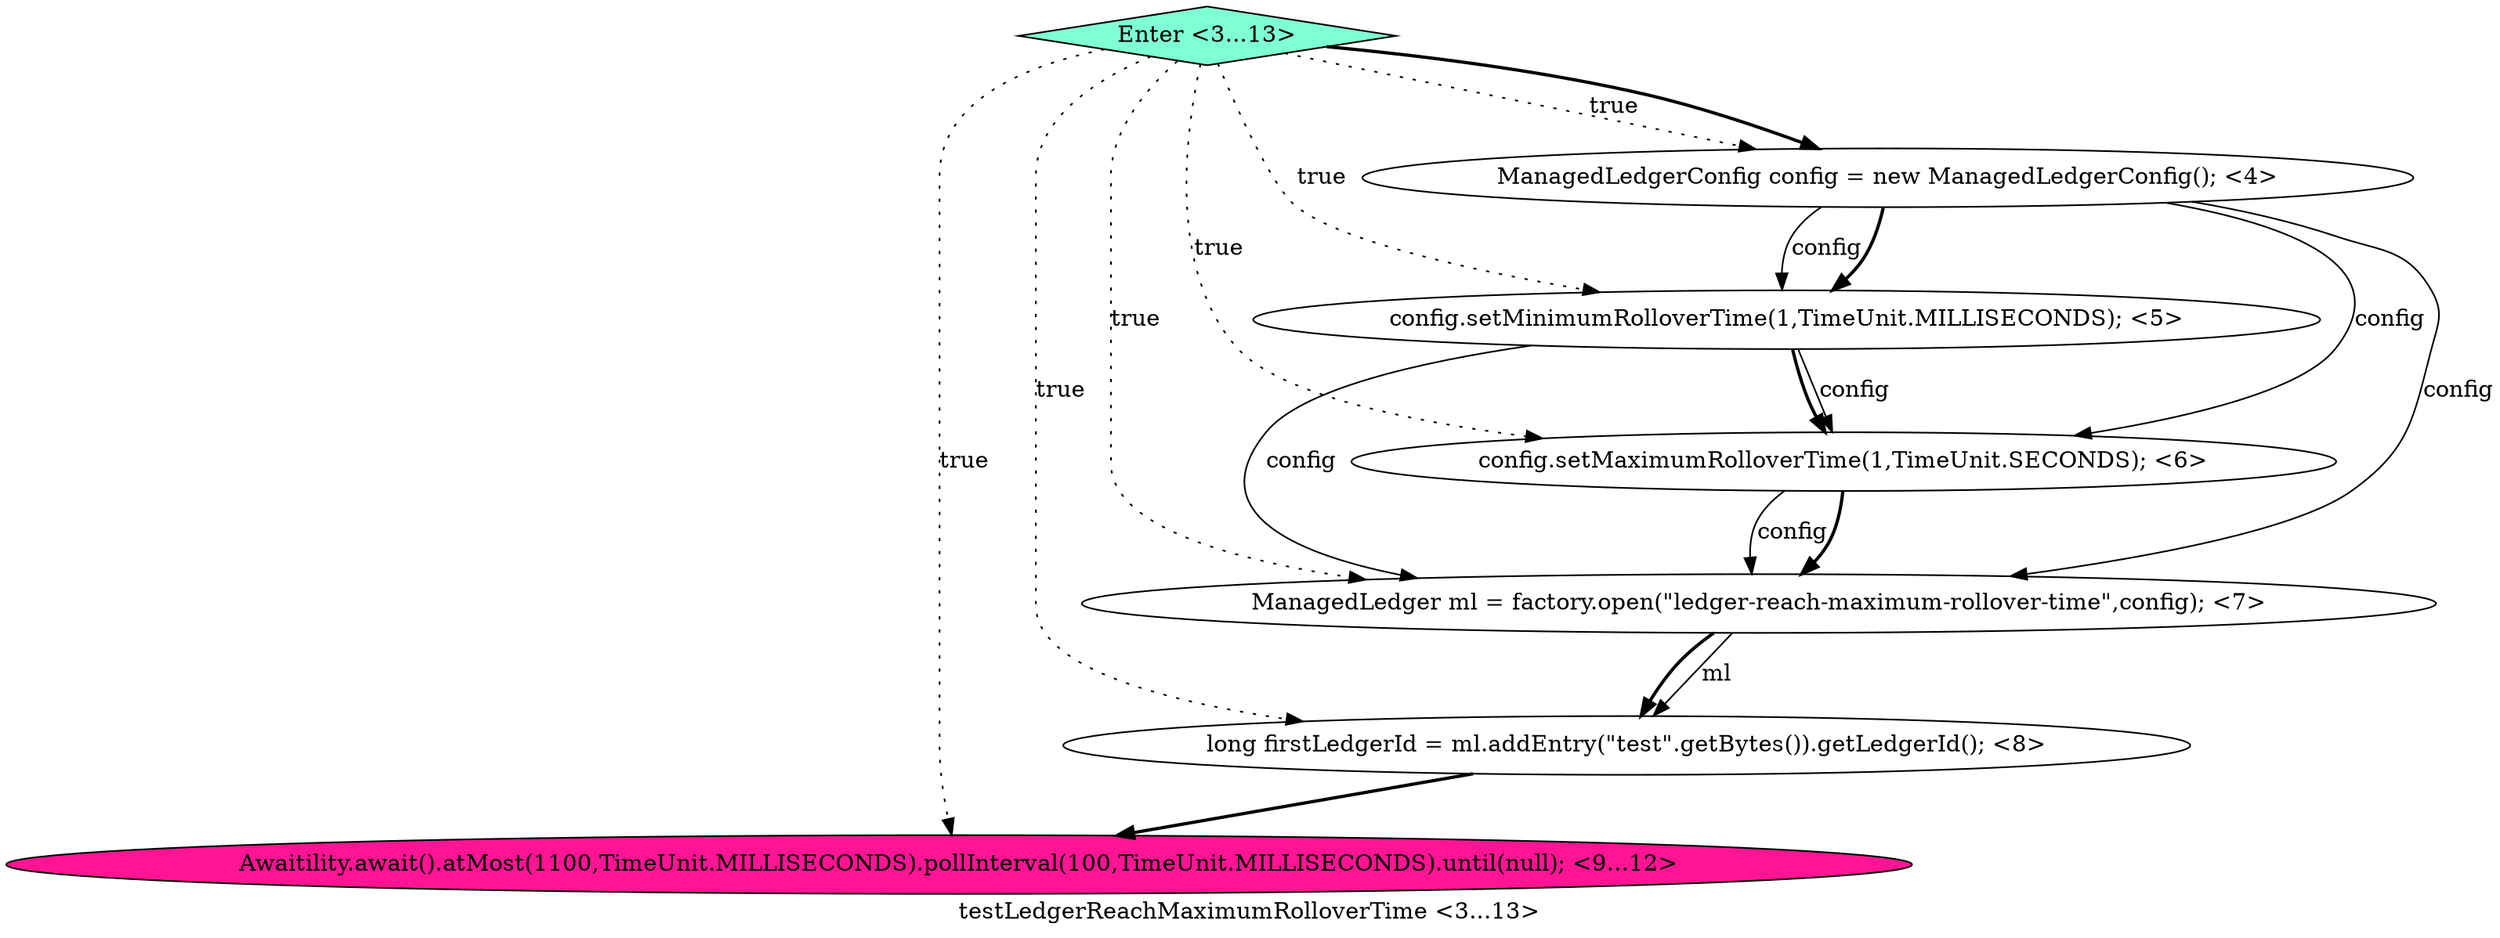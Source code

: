 digraph PDG {
label = "testLedgerReachMaximumRolloverTime <3...13>";
0.6 [style = filled, label = "Enter <3...13>", fillcolor = aquamarine, shape = diamond];
0.0 [style = filled, label = "ManagedLedgerConfig config = new ManagedLedgerConfig(); <4>", fillcolor = white, shape = ellipse];
0.3 [style = filled, label = "ManagedLedger ml = factory.open(\"ledger-reach-maximum-rollover-time\",config); <7>", fillcolor = white, shape = ellipse];
0.4 [style = filled, label = "long firstLedgerId = ml.addEntry(\"test\".getBytes()).getLedgerId(); <8>", fillcolor = white, shape = ellipse];
0.2 [style = filled, label = "config.setMaximumRolloverTime(1,TimeUnit.SECONDS); <6>", fillcolor = white, shape = ellipse];
0.1 [style = filled, label = "config.setMinimumRolloverTime(1,TimeUnit.MILLISECONDS); <5>", fillcolor = white, shape = ellipse];
0.5 [style = filled, label = "Awaitility.await().atMost(1100,TimeUnit.MILLISECONDS).pollInterval(100,TimeUnit.MILLISECONDS).until(null); <9...12>", fillcolor = deeppink, shape = ellipse];
0.0 -> 0.1 [style = solid, label="config"];
0.0 -> 0.1 [style = bold, label=""];
0.0 -> 0.2 [style = solid, label="config"];
0.0 -> 0.3 [style = solid, label="config"];
0.1 -> 0.2 [style = solid, label="config"];
0.1 -> 0.2 [style = bold, label=""];
0.1 -> 0.3 [style = solid, label="config"];
0.2 -> 0.3 [style = solid, label="config"];
0.2 -> 0.3 [style = bold, label=""];
0.3 -> 0.4 [style = solid, label="ml"];
0.3 -> 0.4 [style = bold, label=""];
0.4 -> 0.5 [style = bold, label=""];
0.6 -> 0.0 [style = dotted, label="true"];
0.6 -> 0.0 [style = bold, label=""];
0.6 -> 0.1 [style = dotted, label="true"];
0.6 -> 0.2 [style = dotted, label="true"];
0.6 -> 0.3 [style = dotted, label="true"];
0.6 -> 0.4 [style = dotted, label="true"];
0.6 -> 0.5 [style = dotted, label="true"];
}
